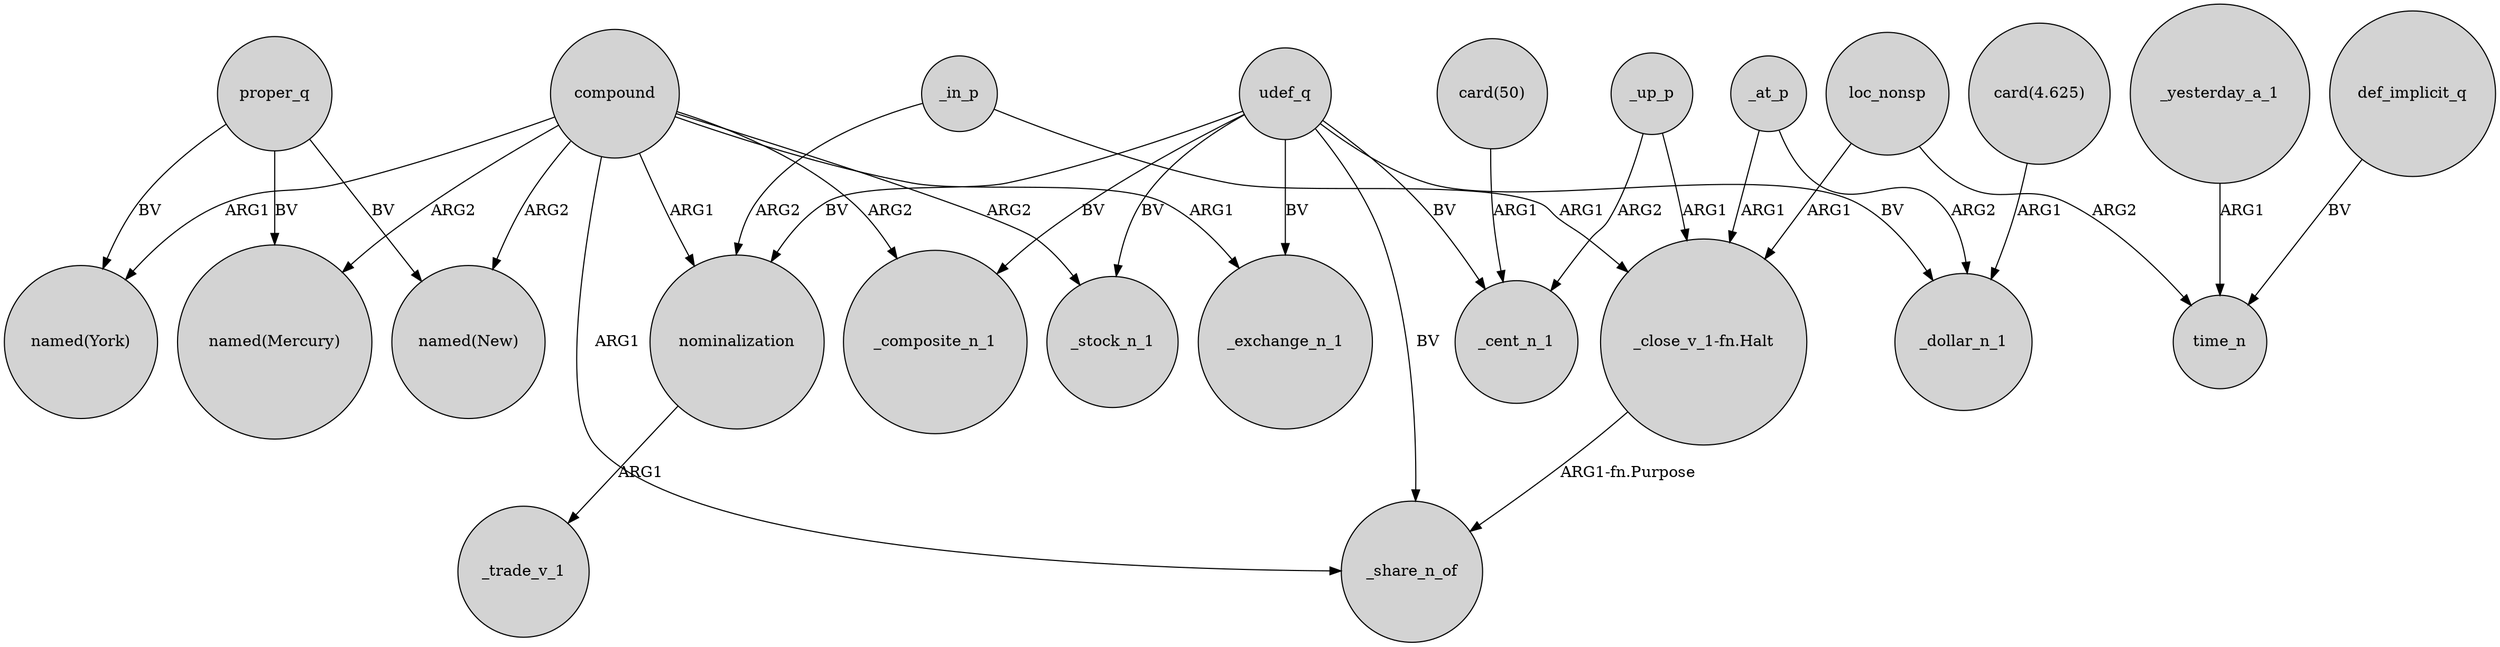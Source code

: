 digraph {
	node [shape=circle style=filled]
	compound -> "named(Mercury)" [label=ARG2]
	_in_p -> "_close_v_1-fn.Halt" [label=ARG1]
	compound -> "named(New)" [label=ARG2]
	compound -> _share_n_of [label=ARG1]
	proper_q -> "named(New)" [label=BV]
	udef_q -> nominalization [label=BV]
	udef_q -> _exchange_n_1 [label=BV]
	_yesterday_a_1 -> time_n [label=ARG1]
	loc_nonsp -> "_close_v_1-fn.Halt" [label=ARG1]
	_up_p -> _cent_n_1 [label=ARG2]
	udef_q -> _cent_n_1 [label=BV]
	compound -> _exchange_n_1 [label=ARG1]
	proper_q -> "named(York)" [label=BV]
	compound -> nominalization [label=ARG1]
	_up_p -> "_close_v_1-fn.Halt" [label=ARG1]
	udef_q -> _stock_n_1 [label=BV]
	_at_p -> _dollar_n_1 [label=ARG2]
	udef_q -> _share_n_of [label=BV]
	_at_p -> "_close_v_1-fn.Halt" [label=ARG1]
	compound -> _stock_n_1 [label=ARG2]
	"card(4.625)" -> _dollar_n_1 [label=ARG1]
	udef_q -> _dollar_n_1 [label=BV]
	"card(50)" -> _cent_n_1 [label=ARG1]
	proper_q -> "named(Mercury)" [label=BV]
	udef_q -> _composite_n_1 [label=BV]
	loc_nonsp -> time_n [label=ARG2]
	compound -> "named(York)" [label=ARG1]
	_in_p -> nominalization [label=ARG2]
	compound -> _composite_n_1 [label=ARG2]
	"_close_v_1-fn.Halt" -> _share_n_of [label="ARG1-fn.Purpose"]
	def_implicit_q -> time_n [label=BV]
	nominalization -> _trade_v_1 [label=ARG1]
}
